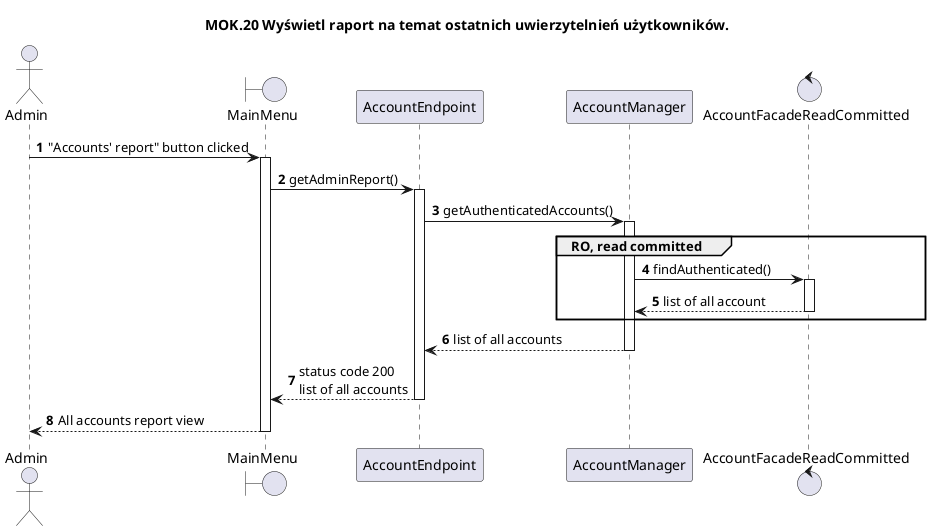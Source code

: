 @startuml
title MOK.20 Wyświetl raport na temat ostatnich uwierzytelnień użytkowników.
autoactivate on
actor Admin
boundary MainMenu
participant AccountEndpoint
participant AccountManager
control AccountFacadeReadCommitted
autonumber
    Admin -> MainMenu: "Accounts' report" button clicked
        MainMenu -> AccountEndpoint: getAdminReport()
                AccountEndpoint -> AccountManager: getAuthenticatedAccounts()
                group RO, read committed
                    AccountManager -> AccountFacadeReadCommitted: findAuthenticated()
                    return list of all account
                end
                return list of all accounts
       return status code 200\nlist of all accounts
     return All accounts report view
@enduml